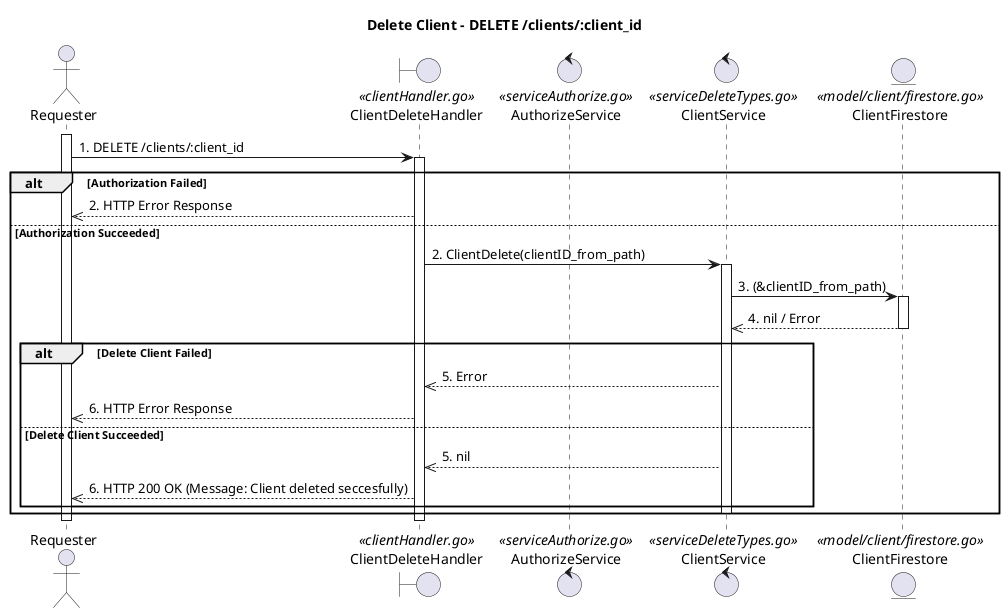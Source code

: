 @startuml
title Delete Client - DELETE /clients/:client_id

actor Requester
boundary ClientDeleteHandler <<clientHandler.go>>
control AuthorizeService <<serviceAuthorize.go>>
control ClientService <<serviceDeleteTypes.go>>
entity ClientFirestore <<model/client/firestore.go>>

activate Requester 

Requester -> ClientDeleteHandler : 1. DELETE /clients/:client_id
activate ClientDeleteHandler

alt Authorization Failed
    ClientDeleteHandler -->> Requester : 2. HTTP Error Response
else Authorization Succeeded

    ClientDeleteHandler -> ClientService : 2. ClientDelete(clientID_from_path)
    activate ClientService
    ClientService -> ClientFirestore : 3. (&clientID_from_path)
    activate ClientFirestore
    ClientFirestore -->> ClientService : 4. nil / Error
    deactivate ClientFirestore
    
    alt Delete Client Failed
        ClientService -->> ClientDeleteHandler : 5. Error
        ClientDeleteHandler -->> Requester : 6. HTTP Error Response
    else Delete Client Succeeded
        ClientService -->> ClientDeleteHandler : 5. nil
        ClientDeleteHandler -->> Requester : 6. HTTP 200 OK (Message: Client deleted seccesfully)
    end
    deactivate ClientService
end
deactivate ClientDeleteHandler

deactivate Requester
@enduml